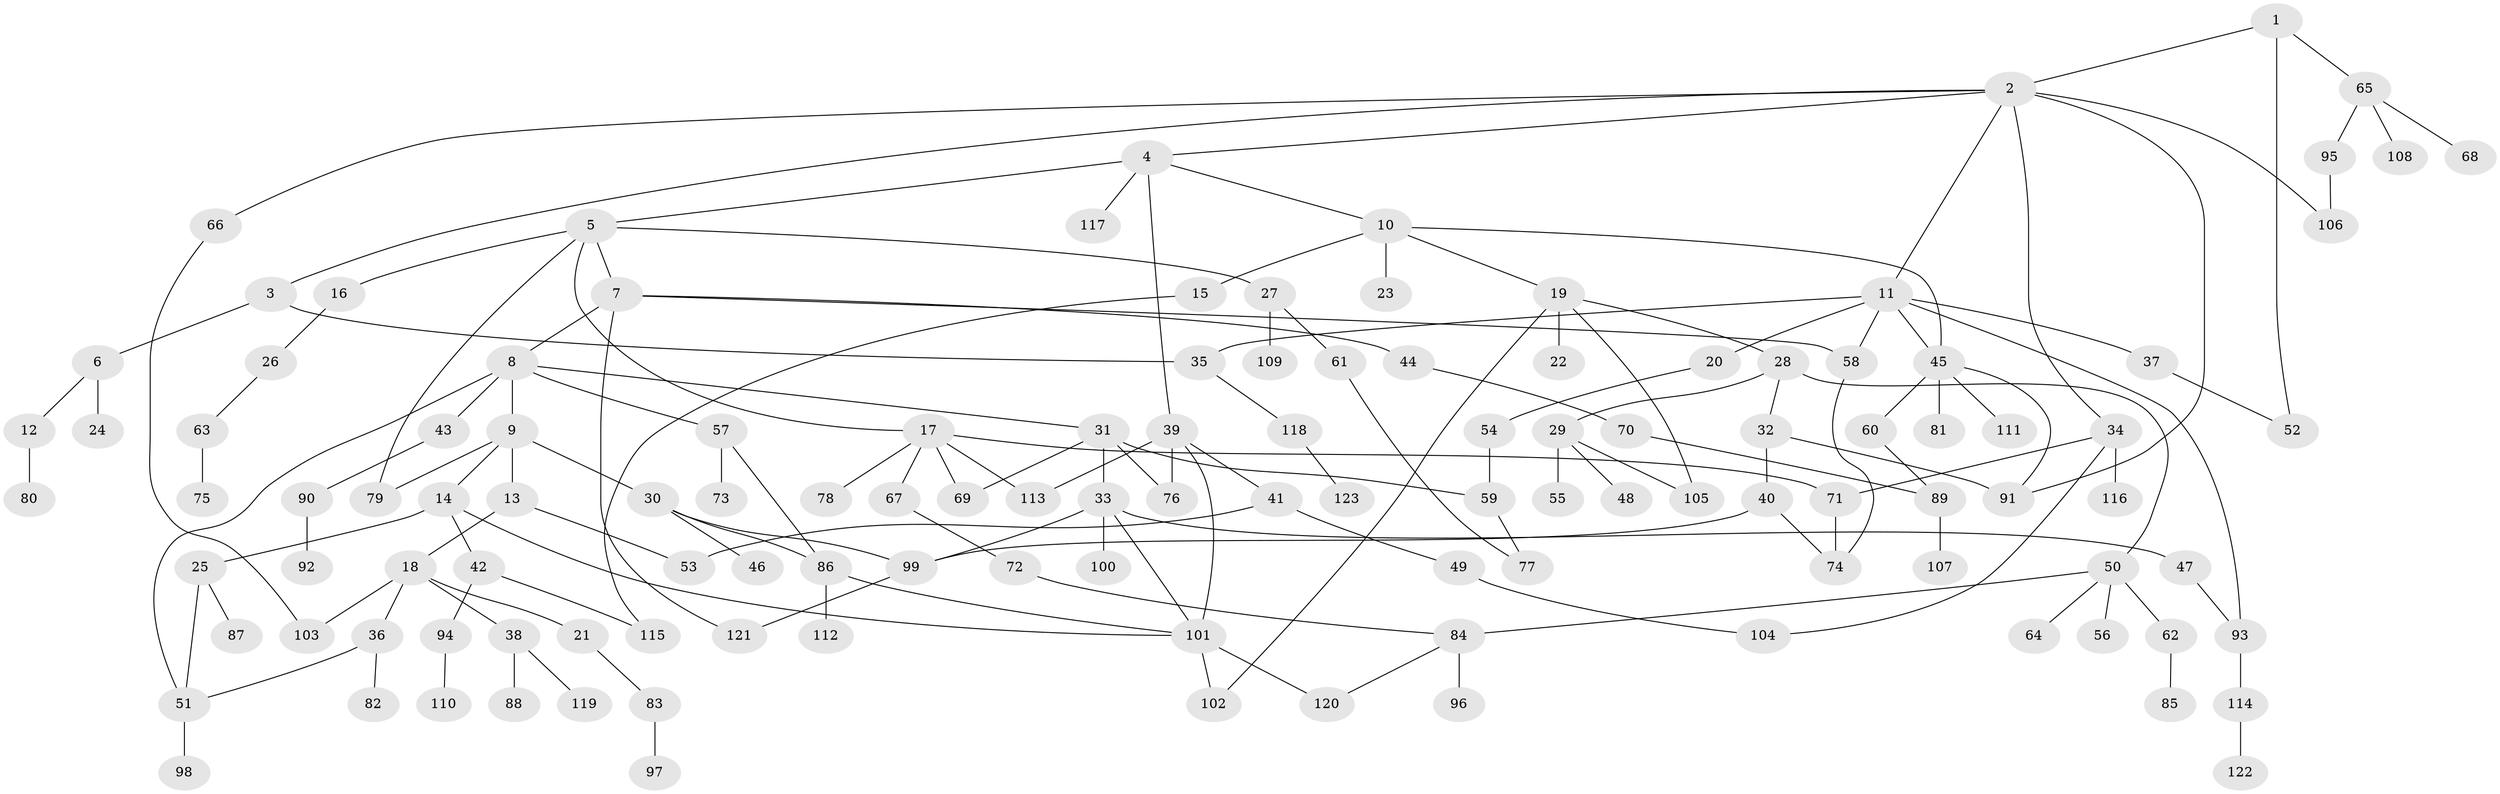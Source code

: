 // coarse degree distribution, {3: 0.11764705882352941, 11: 0.011764705882352941, 4: 0.047058823529411764, 6: 0.058823529411764705, 5: 0.09411764705882353, 9: 0.011764705882352941, 7: 0.023529411764705882, 8: 0.011764705882352941, 2: 0.3176470588235294, 1: 0.3058823529411765}
// Generated by graph-tools (version 1.1) at 2025/23/03/03/25 07:23:30]
// undirected, 123 vertices, 157 edges
graph export_dot {
graph [start="1"]
  node [color=gray90,style=filled];
  1;
  2;
  3;
  4;
  5;
  6;
  7;
  8;
  9;
  10;
  11;
  12;
  13;
  14;
  15;
  16;
  17;
  18;
  19;
  20;
  21;
  22;
  23;
  24;
  25;
  26;
  27;
  28;
  29;
  30;
  31;
  32;
  33;
  34;
  35;
  36;
  37;
  38;
  39;
  40;
  41;
  42;
  43;
  44;
  45;
  46;
  47;
  48;
  49;
  50;
  51;
  52;
  53;
  54;
  55;
  56;
  57;
  58;
  59;
  60;
  61;
  62;
  63;
  64;
  65;
  66;
  67;
  68;
  69;
  70;
  71;
  72;
  73;
  74;
  75;
  76;
  77;
  78;
  79;
  80;
  81;
  82;
  83;
  84;
  85;
  86;
  87;
  88;
  89;
  90;
  91;
  92;
  93;
  94;
  95;
  96;
  97;
  98;
  99;
  100;
  101;
  102;
  103;
  104;
  105;
  106;
  107;
  108;
  109;
  110;
  111;
  112;
  113;
  114;
  115;
  116;
  117;
  118;
  119;
  120;
  121;
  122;
  123;
  1 -- 2;
  1 -- 65;
  1 -- 52;
  2 -- 3;
  2 -- 4;
  2 -- 11;
  2 -- 34;
  2 -- 66;
  2 -- 91;
  2 -- 106;
  3 -- 6;
  3 -- 35;
  4 -- 5;
  4 -- 10;
  4 -- 39;
  4 -- 117;
  5 -- 7;
  5 -- 16;
  5 -- 17;
  5 -- 27;
  5 -- 79;
  6 -- 12;
  6 -- 24;
  7 -- 8;
  7 -- 44;
  7 -- 121;
  7 -- 58;
  8 -- 9;
  8 -- 31;
  8 -- 43;
  8 -- 51;
  8 -- 57;
  9 -- 13;
  9 -- 14;
  9 -- 30;
  9 -- 79;
  10 -- 15;
  10 -- 19;
  10 -- 23;
  10 -- 45;
  11 -- 20;
  11 -- 35;
  11 -- 37;
  11 -- 58;
  11 -- 45;
  11 -- 93;
  12 -- 80;
  13 -- 18;
  13 -- 53;
  14 -- 25;
  14 -- 42;
  14 -- 101;
  15 -- 115;
  16 -- 26;
  17 -- 67;
  17 -- 71;
  17 -- 78;
  17 -- 69;
  17 -- 113;
  18 -- 21;
  18 -- 36;
  18 -- 38;
  18 -- 103;
  19 -- 22;
  19 -- 28;
  19 -- 105;
  19 -- 102;
  20 -- 54;
  21 -- 83;
  25 -- 87;
  25 -- 51;
  26 -- 63;
  27 -- 61;
  27 -- 109;
  28 -- 29;
  28 -- 32;
  28 -- 50;
  29 -- 48;
  29 -- 55;
  29 -- 105;
  30 -- 46;
  30 -- 86;
  30 -- 99;
  31 -- 33;
  31 -- 69;
  31 -- 76;
  31 -- 59;
  32 -- 40;
  32 -- 91;
  33 -- 47;
  33 -- 99;
  33 -- 100;
  33 -- 101;
  34 -- 104;
  34 -- 116;
  34 -- 71;
  35 -- 118;
  36 -- 82;
  36 -- 51;
  37 -- 52;
  38 -- 88;
  38 -- 119;
  39 -- 41;
  39 -- 76;
  39 -- 101;
  39 -- 113;
  40 -- 74;
  40 -- 99;
  41 -- 49;
  41 -- 53;
  42 -- 94;
  42 -- 115;
  43 -- 90;
  44 -- 70;
  45 -- 60;
  45 -- 81;
  45 -- 111;
  45 -- 91;
  47 -- 93;
  49 -- 104;
  50 -- 56;
  50 -- 62;
  50 -- 64;
  50 -- 84;
  51 -- 98;
  54 -- 59;
  57 -- 73;
  57 -- 86;
  58 -- 74;
  59 -- 77;
  60 -- 89;
  61 -- 77;
  62 -- 85;
  63 -- 75;
  65 -- 68;
  65 -- 95;
  65 -- 108;
  66 -- 103;
  67 -- 72;
  70 -- 89;
  71 -- 74;
  72 -- 84;
  83 -- 97;
  84 -- 96;
  84 -- 120;
  86 -- 112;
  86 -- 101;
  89 -- 107;
  90 -- 92;
  93 -- 114;
  94 -- 110;
  95 -- 106;
  99 -- 121;
  101 -- 102;
  101 -- 120;
  114 -- 122;
  118 -- 123;
}
